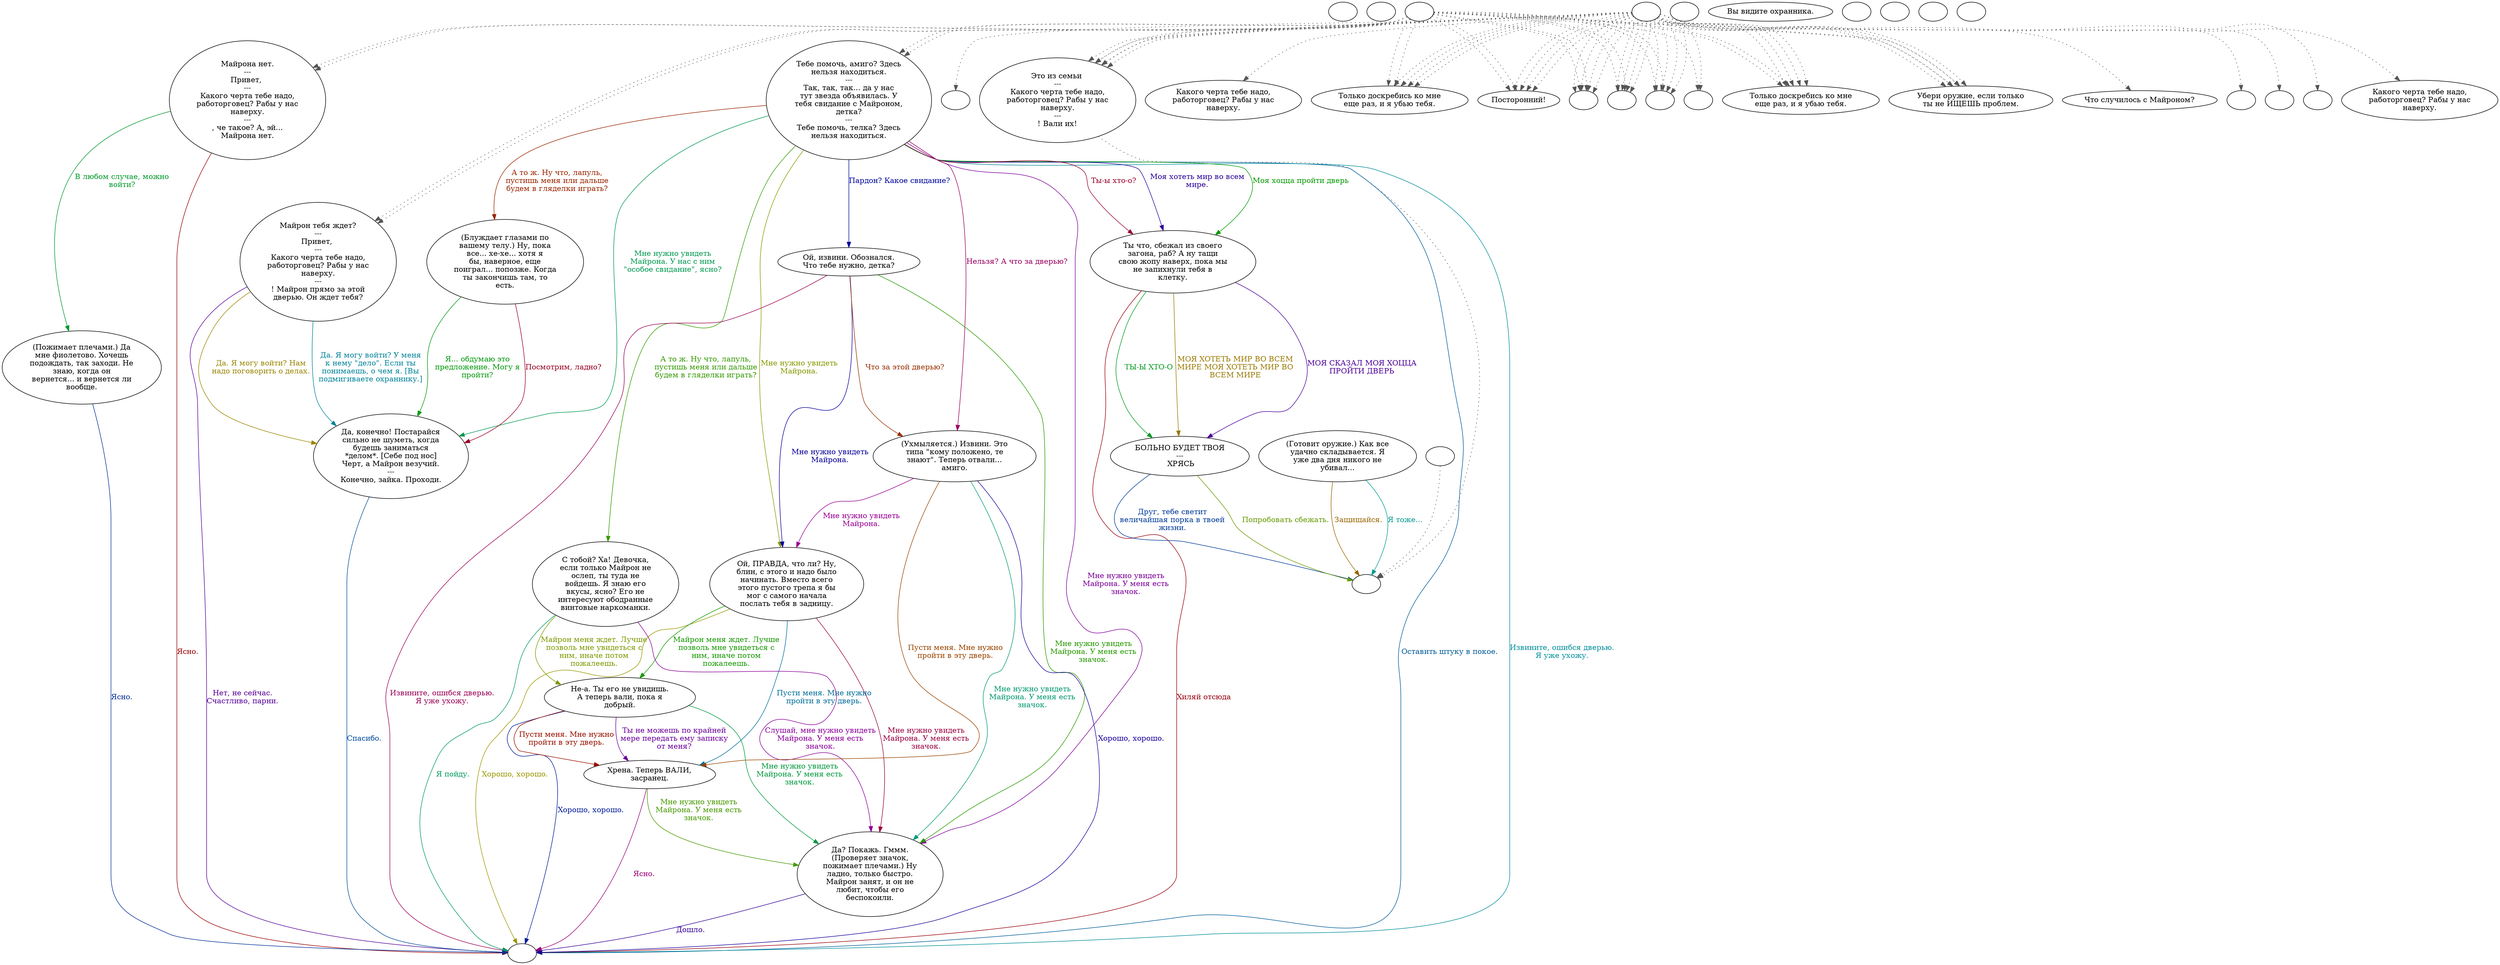 digraph ncMyrGrd {
  "start" [style=filled       fillcolor="#FFFFFF"       color="#000000"]
  "start" [label=""]
  "critter_p_proc" [style=filled       fillcolor="#FFFFFF"       color="#000000"]
  "critter_p_proc" [label=""]
  "pickup_p_proc" [style=filled       fillcolor="#FFFFFF"       color="#000000"]
  "pickup_p_proc" -> "Node998" [style=dotted color="#555555"]
  "pickup_p_proc" [label=""]
  "talk_p_proc" [style=filled       fillcolor="#FFFFFF"       color="#000000"]
  "talk_p_proc" -> "Node006" [style=dotted color="#555555"]
  "talk_p_proc" -> "Node007" [style=dotted color="#555555"]
  "talk_p_proc" -> "Node008" [style=dotted color="#555555"]
  "talk_p_proc" -> "Node006" [style=dotted color="#555555"]
  "talk_p_proc" -> "Node007" [style=dotted color="#555555"]
  "talk_p_proc" -> "Node008" [style=dotted color="#555555"]
  "talk_p_proc" -> "Node009" [style=dotted color="#555555"]
  "talk_p_proc" -> "Node009" [style=dotted color="#555555"]
  "talk_p_proc" -> "Node010" [style=dotted color="#555555"]
  "talk_p_proc" -> "Node010" [style=dotted color="#555555"]
  "talk_p_proc" -> "Node011" [style=dotted color="#555555"]
  "talk_p_proc" -> "Node011" [style=dotted color="#555555"]
  "talk_p_proc" -> "Node012" [style=dotted color="#555555"]
  "talk_p_proc" -> "Node012" [style=dotted color="#555555"]
  "talk_p_proc" -> "Node013" [style=dotted color="#555555"]
  "talk_p_proc" -> "Node013" [style=dotted color="#555555"]
  "talk_p_proc" -> "Node004" [style=dotted color="#555555"]
  "talk_p_proc" -> "Node032" [style=dotted color="#555555"]
  "talk_p_proc" -> "Node032" [style=dotted color="#555555"]
  "talk_p_proc" -> "Node031" [style=dotted color="#555555"]
  "talk_p_proc" -> "Node031" [style=dotted color="#555555"]
  "talk_p_proc" -> "Node018" [style=dotted color="#555555"]
  "talk_p_proc" -> "Node018" [style=dotted color="#555555"]
  "talk_p_proc" [label=""]
  "destroy_p_proc" [style=filled       fillcolor="#FFFFFF"       color="#000000"]
  "destroy_p_proc" [label=""]
  "look_at_p_proc" [style=filled       fillcolor="#FFFFFF"       color="#000000"]
  "look_at_p_proc" [label="Вы видите охранника."]
  "description_p_proc" [style=filled       fillcolor="#FFFFFF"       color="#000000"]
  "description_p_proc" [label=""]
  "use_skill_on_p_proc" [style=filled       fillcolor="#FFFFFF"       color="#000000"]
  "use_skill_on_p_proc" [label=""]
  "damage_p_proc" [style=filled       fillcolor="#FFFFFF"       color="#000000"]
  "damage_p_proc" [label=""]
  "map_enter_p_proc" [style=filled       fillcolor="#FFFFFF"       color="#000000"]
  "map_enter_p_proc" [label=""]
  "timed_event_p_proc" [style=filled       fillcolor="#FFFFFF"       color="#000000"]
  "timed_event_p_proc" -> "Node006" [style=dotted color="#555555"]
  "timed_event_p_proc" -> "Node007" [style=dotted color="#555555"]
  "timed_event_p_proc" -> "Node008" [style=dotted color="#555555"]
  "timed_event_p_proc" -> "Node006" [style=dotted color="#555555"]
  "timed_event_p_proc" -> "Node007" [style=dotted color="#555555"]
  "timed_event_p_proc" -> "Node008" [style=dotted color="#555555"]
  "timed_event_p_proc" -> "Node009" [style=dotted color="#555555"]
  "timed_event_p_proc" -> "Node009" [style=dotted color="#555555"]
  "timed_event_p_proc" -> "Node010" [style=dotted color="#555555"]
  "timed_event_p_proc" -> "Node010" [style=dotted color="#555555"]
  "timed_event_p_proc" -> "Node011" [style=dotted color="#555555"]
  "timed_event_p_proc" -> "Node011" [style=dotted color="#555555"]
  "timed_event_p_proc" -> "Node012" [style=dotted color="#555555"]
  "timed_event_p_proc" -> "Node012" [style=dotted color="#555555"]
  "timed_event_p_proc" -> "Node013" [style=dotted color="#555555"]
  "timed_event_p_proc" -> "Node013" [style=dotted color="#555555"]
  "timed_event_p_proc" -> "Node002" [style=dotted color="#555555"]
  "timed_event_p_proc" -> "Node003" [style=dotted color="#555555"]
  "timed_event_p_proc" -> "Node006" [style=dotted color="#555555"]
  "timed_event_p_proc" -> "Node007" [style=dotted color="#555555"]
  "timed_event_p_proc" -> "Node008" [style=dotted color="#555555"]
  "timed_event_p_proc" -> "Node006" [style=dotted color="#555555"]
  "timed_event_p_proc" -> "Node007" [style=dotted color="#555555"]
  "timed_event_p_proc" -> "Node008" [style=dotted color="#555555"]
  "timed_event_p_proc" -> "Node009" [style=dotted color="#555555"]
  "timed_event_p_proc" -> "Node009" [style=dotted color="#555555"]
  "timed_event_p_proc" -> "Node010" [style=dotted color="#555555"]
  "timed_event_p_proc" -> "Node010" [style=dotted color="#555555"]
  "timed_event_p_proc" -> "Node011" [style=dotted color="#555555"]
  "timed_event_p_proc" -> "Node011" [style=dotted color="#555555"]
  "timed_event_p_proc" -> "Node012" [style=dotted color="#555555"]
  "timed_event_p_proc" -> "Node012" [style=dotted color="#555555"]
  "timed_event_p_proc" -> "Node013" [style=dotted color="#555555"]
  "timed_event_p_proc" -> "Node013" [style=dotted color="#555555"]
  "timed_event_p_proc" -> "Node004" [style=dotted color="#555555"]
  "timed_event_p_proc" -> "Node005" [style=dotted color="#555555"]
  "timed_event_p_proc" -> "Node014" [style=dotted color="#555555"]
  "timed_event_p_proc" -> "Node015" [style=dotted color="#555555"]
  "timed_event_p_proc" -> "Node016" [style=dotted color="#555555"]
  "timed_event_p_proc" -> "Node017" [style=dotted color="#555555"]
  "timed_event_p_proc" [label=""]
  "Node998" [style=filled       fillcolor="#FFFFFF"       color="#000000"]
  "Node998" [label=""]
  "Node999" [style=filled       fillcolor="#FFFFFF"       color="#000000"]
  "Node999" [label=""]
  "Node002" [style=filled       fillcolor="#FFFFFF"       color="#000000"]
  "Node002" [label=""]
  "Node003" [style=filled       fillcolor="#FFFFFF"       color="#000000"]
  "Node003" [label=""]
  "Node004" [style=filled       fillcolor="#FFFFFF"       color="#000000"]
  "Node004" [label=""]
  "Node005" [style=filled       fillcolor="#FFFFFF"       color="#000000"]
  "Node005" [label="Какого черта тебе надо,\nработорговец? Рабы у нас\nнаверху."]
  "Node006" [style=filled       fillcolor="#FFFFFF"       color="#000000"]
  "Node006" -> "Node998" [style=dotted color="#555555"]
  "Node006" [label="Это из семьи \n---\nКакого черта тебе надо,\nработорговец? Рабы у нас\nнаверху.\n---\n! Вали их!"]
  "Node007" [style=filled       fillcolor="#FFFFFF"       color="#000000"]
  "Node007" [label="Только доскребись ко мне\nеще раз, и я убью тебя."]
  "Node008" [style=filled       fillcolor="#FFFFFF"       color="#000000"]
  "Node008" [label="Только доскребись ко мне\nеще раз, и я убью тебя."]
  "Node009" [style=filled       fillcolor="#FFFFFF"       color="#000000"]
  "Node009" [label="Убери оружие, если только\nты не ИЩЕШЬ проблем."]
  "Node010" [style=filled       fillcolor="#FFFFFF"       color="#000000"]
  "Node010" [label="Посторонний!"]
  "Node011" [style=filled       fillcolor="#FFFFFF"       color="#000000"]
  "Node011" [label=""]
  "Node012" [style=filled       fillcolor="#FFFFFF"       color="#000000"]
  "Node012" [label=""]
  "Node013" [style=filled       fillcolor="#FFFFFF"       color="#000000"]
  "Node013" [label=""]
  "Node014" [style=filled       fillcolor="#FFFFFF"       color="#000000"]
  "Node014" [label=""]
  "Node015" [style=filled       fillcolor="#FFFFFF"       color="#000000"]
  "Node015" [label="Какого черта тебе надо,\nработорговец? Рабы у нас\nнаверху."]
  "Node016" [style=filled       fillcolor="#FFFFFF"       color="#000000"]
  "Node016" [label="Что случилось с Майроном?"]
  "Node017" [style=filled       fillcolor="#FFFFFF"       color="#000000"]
  "Node017" [label=""]
  "Node018" [style=filled       fillcolor="#FFFFFF"       color="#000000"]
  "Node018" [label="Тебе помочь, амиго? Здесь\nнельзя находиться.\n---\nТак, так, так... да у нас\nтут звезда объявилась. У\nтебя свидание с Майроном,\nдетка?\n---\nТебе помочь, телка? Здесь\nнельзя находиться."]
  "Node018" -> "Node019" [label="Моя хотеть мир во всем\nмире." color="#2B0099" fontcolor="#2B0099"]
  "Node018" -> "Node019" [label="Моя хоцца пройти дверь" color="#019900" fontcolor="#019900"]
  "Node018" -> "Node019" [label="Ты-ы хто-о?" color="#99002E" fontcolor="#99002E"]
  "Node018" -> "Node999" [label="Оставить штуку в покое." color="#005B99" fontcolor="#005B99"]
  "Node018" -> "Node022" [label="Мне нужно увидеть\nМайрона." color="#879900" fontcolor="#879900"]
  "Node018" -> "Node026" [label="Мне нужно увидеть\nМайрона. У меня есть\nзначок." color="#7E0099" fontcolor="#7E0099"]
  "Node018" -> "Node028" [label="Мне нужно увидеть\nМайрона. У нас с ним\n\"особое свидание\", ясно?" color="#009951" fontcolor="#009951"]
  "Node018" -> "Node027" [label="А то ж. Ну что, лапуль,\nпустишь меня или дальше\nбудем в гляделки играть?" color="#992500" fontcolor="#992500"]
  "Node018" -> "Node030" [label="Пардон? Какое свидание?" color="#000899" fontcolor="#000899"]
  "Node018" -> "Node029" [label="А то ж. Ну что, лапуль,\nпустишь меня или дальше\nбудем в гляделки играть?" color="#349900" fontcolor="#349900"]
  "Node018" -> "Node021" [label="Нельзя? А что за дверью?" color="#990061" fontcolor="#990061"]
  "Node018" -> "Node999" [label="Извините, ошибся дверью.\nЯ уже ухожу." color="#008E99" fontcolor="#008E99"]
  "Node019" [style=filled       fillcolor="#FFFFFF"       color="#000000"]
  "Node019" [label="Ты что, сбежал из своего\nзагона, раб? А ну тащи\nсвою жопу наверх, пока мы\nне запихнули тебя в\nклетку."]
  "Node019" -> "Node020" [label="МОЯ ХОТЕТЬ МИР ВО ВСЕМ\nМИРЕ МОЯ ХОТЕТЬ МИР ВО\nВСЕМ МИРЕ" color="#997800" fontcolor="#997800"]
  "Node019" -> "Node020" [label="МОЯ СКАЗАЛ МОЯ ХОЦЦА\nПРОЙТИ ДВЕРЬ" color="#4B0099" fontcolor="#4B0099"]
  "Node019" -> "Node020" [label="ТЫ-Ы ХТО-О" color="#00991E" fontcolor="#00991E"]
  "Node019" -> "Node999" [label="Хиляй отсюда" color="#99000E" fontcolor="#99000E"]
  "Node020" [style=filled       fillcolor="#FFFFFF"       color="#000000"]
  "Node020" [label="БОЛЬНО БУДЕТ ТВОЯ\n---\n ХРЯСЬ"]
  "Node020" -> "Node998" [label="Друг, тебе светит\nвеличайшая порка в твоей\nжизни." color="#003B99" fontcolor="#003B99"]
  "Node020" -> "Node998" [label="Попробовать сбежать." color="#689900" fontcolor="#689900"]
  "Node021" [style=filled       fillcolor="#FFFFFF"       color="#000000"]
  "Node021" [label="(Ухмыляется.) Извини. Это\nтипа \"кому положено, те\nзнают\". Теперь отвали...\nамиго."]
  "Node021" -> "Node022" [label="Мне нужно увидеть\nМайрона." color="#990094" fontcolor="#990094"]
  "Node021" -> "Node026" [label="Мне нужно увидеть\nМайрона. У меня есть\nзначок." color="#009971" fontcolor="#009971"]
  "Node021" -> "Node024" [label="Пусти меня. Мне нужно\nпройти в эту дверь." color="#994400" fontcolor="#994400"]
  "Node021" -> "Node999" [label="Хорошо, хорошо." color="#180099" fontcolor="#180099"]
  "Node022" [style=filled       fillcolor="#FFFFFF"       color="#000000"]
  "Node022" [label="Ой, ПРАВДА, что ли? Ну,\nблин, с этого и надо было\nначинать. Вместо всего\nэтого пустого трепа я бы\nмог с самого начала\nпослать тебя в задницу."]
  "Node022" -> "Node023" [label="Майрон меня ждет. Лучше\nпозволь мне увидеться с\nним, иначе потом\nпожалеешь." color="#159900" fontcolor="#159900"]
  "Node022" -> "Node026" [label="Мне нужно увидеть\nМайрона. У меня есть\nзначок." color="#990041" fontcolor="#990041"]
  "Node022" -> "Node024" [label="Пусти меня. Мне нужно\nпройти в эту дверь." color="#006E99" fontcolor="#006E99"]
  "Node022" -> "Node999" [label="Хорошо, хорошо." color="#999700" fontcolor="#999700"]
  "Node023" [style=filled       fillcolor="#FFFFFF"       color="#000000"]
  "Node023" [label="Не-а. Ты его не увидишь.\nА теперь вали, пока я\nдобрый."]
  "Node023" -> "Node024" [label="Ты не можешь по крайней\nмере передать ему записку\nот меня?" color="#6B0099" fontcolor="#6B0099"]
  "Node023" -> "Node026" [label="Мне нужно увидеть\nМайрона. У меня есть\nзначок." color="#00993E" fontcolor="#00993E"]
  "Node023" -> "Node024" [label="Пусти меня. Мне нужно\nпройти в эту дверь." color="#991100" fontcolor="#991100"]
  "Node023" -> "Node999" [label="Хорошо, хорошо." color="#001B99" fontcolor="#001B99"]
  "Node024" [style=filled       fillcolor="#FFFFFF"       color="#000000"]
  "Node024" [label="Хрена. Теперь ВАЛИ,\nзасранец."]
  "Node024" -> "Node026" [label="Мне нужно увидеть\nМайрона. У меня есть\nзначок." color="#489900" fontcolor="#489900"]
  "Node024" -> "Node999" [label="Ясно." color="#990075" fontcolor="#990075"]
  "Node025" [style=filled       fillcolor="#FFFFFF"       color="#000000"]
  "Node025" [label="(Готовит оружие.) Как все\nудачно складывается. Я\nуже два дня никого не\nубивал..."]
  "Node025" -> "Node998" [label="Я тоже..." color="#009991" fontcolor="#009991"]
  "Node025" -> "Node998" [label="Защищайся." color="#996400" fontcolor="#996400"]
  "Node026" [style=filled       fillcolor="#FFFFFF"       color="#000000"]
  "Node026" [label="Да? Покажь. Гммм.\n(Проверяет значок,\nпожимает плечами.) Ну\nладно, только быстро.\nМайрон занят, и он не\nлюбит, чтобы его\nбеспокоили."]
  "Node026" -> "Node999" [label="Дошло." color="#370099" fontcolor="#370099"]
  "Node027" [style=filled       fillcolor="#FFFFFF"       color="#000000"]
  "Node027" [label="(Блуждает глазами по\nвашему телу.) Ну, пока\nвсе... хе-хе... хотя я\nбы, наверное, еще\nпоиграл... попозже. Когда\nты закончишь там, то\nесть."]
  "Node027" -> "Node028" [label="Я... обдумаю это\nпредложение. Могу я\nпройти?" color="#00990B" fontcolor="#00990B"]
  "Node027" -> "Node028" [label="Посмотрим, ладно?" color="#990022" fontcolor="#990022"]
  "Node028" [style=filled       fillcolor="#FFFFFF"       color="#000000"]
  "Node028" [label="Да, конечно! Постарайся\nсильно не шуметь, когда\nбудешь заниматься\n*делом*. [Себе под нос]\nЧерт, а Майрон везучий.\n---\nКонечно, зайка. Проходи."]
  "Node028" -> "Node999" [label="Спасибо." color="#004E99" fontcolor="#004E99"]
  "Node029" [style=filled       fillcolor="#FFFFFF"       color="#000000"]
  "Node029" [label="С тобой? Ха! Девочка,\nесли только Майрон не\nослеп, ты туда не\nвойдешь. Я знаю его\nвкусы, ясно? Его не\nинтересуют ободранные\nвинтовые наркоманки."]
  "Node029" -> "Node023" [label="Майрон меня ждет. Лучше\nпозволь мне увидеться с\nним, иначе потом\nпожалеешь." color="#7B9900" fontcolor="#7B9900"]
  "Node029" -> "Node026" [label="Слушай, мне нужно увидеть\nМайрона. У меня есть\nзначок." color="#8A0099" fontcolor="#8A0099"]
  "Node029" -> "Node999" [label="Я пойду." color="#00995E" fontcolor="#00995E"]
  "Node030" [style=filled       fillcolor="#FFFFFF"       color="#000000"]
  "Node030" [label="Ой, извини. Обознался.\nЧто тебе нужно, детка?"]
  "Node030" -> "Node021" [label="Что за этой дверью?" color="#993100" fontcolor="#993100"]
  "Node030" -> "Node022" [label="Мне нужно увидеть\nМайрона." color="#040099" fontcolor="#040099"]
  "Node030" -> "Node026" [label="Мне нужно увидеть\nМайрона. У меня есть\nзначок." color="#289900" fontcolor="#289900"]
  "Node030" -> "Node999" [label="Извините, ошибся дверью.\nЯ уже ухожу." color="#990055" fontcolor="#990055"]
  "Node031" [style=filled       fillcolor="#FFFFFF"       color="#000000"]
  "Node031" [label="Майрон тебя ждет?\n---\nПривет, \n---\nКакого черта тебе надо,\nработорговец? Рабы у нас\nнаверху.\n---\n! Майрон прямо за этой\nдверью. Он ждет тебя?"]
  "Node031" -> "Node028" [label="Да. Я могу войти? У меня\nк нему \"дело\". Если ты\nпонимаешь, о чем я. [Вы\nподмигиваете охраннику.]" color="#008299" fontcolor="#008299"]
  "Node031" -> "Node028" [label="Да. Я могу войти? Нам\nнадо поговорить о делах." color="#998400" fontcolor="#998400"]
  "Node031" -> "Node999" [label="Нет, не сейчас.\nСчастливо, парни." color="#570099" fontcolor="#570099"]
  "Node032" [style=filled       fillcolor="#FFFFFF"       color="#000000"]
  "Node032" [label="Майрона нет.\n---\nПривет, \n---\nКакого черта тебе надо,\nработорговец? Рабы у нас\nнаверху.\n---\n, че такое? А, эй...\nМайрона нет."]
  "Node032" -> "Node033" [label="В любом случае, можно\nвойти?" color="#00992A" fontcolor="#00992A"]
  "Node032" -> "Node999" [label="Ясно." color="#990002" fontcolor="#990002"]
  "Node033" [style=filled       fillcolor="#FFFFFF"       color="#000000"]
  "Node033" [label="(Пожимает плечами.) Да\nмне фиолетово. Хочешь\nподождать, так заходи. Не\nзнаю, когда он\nвернется... и вернется ли\nвообще."]
  "Node033" -> "Node999" [label="Ясно." color="#002F99" fontcolor="#002F99"]
}
